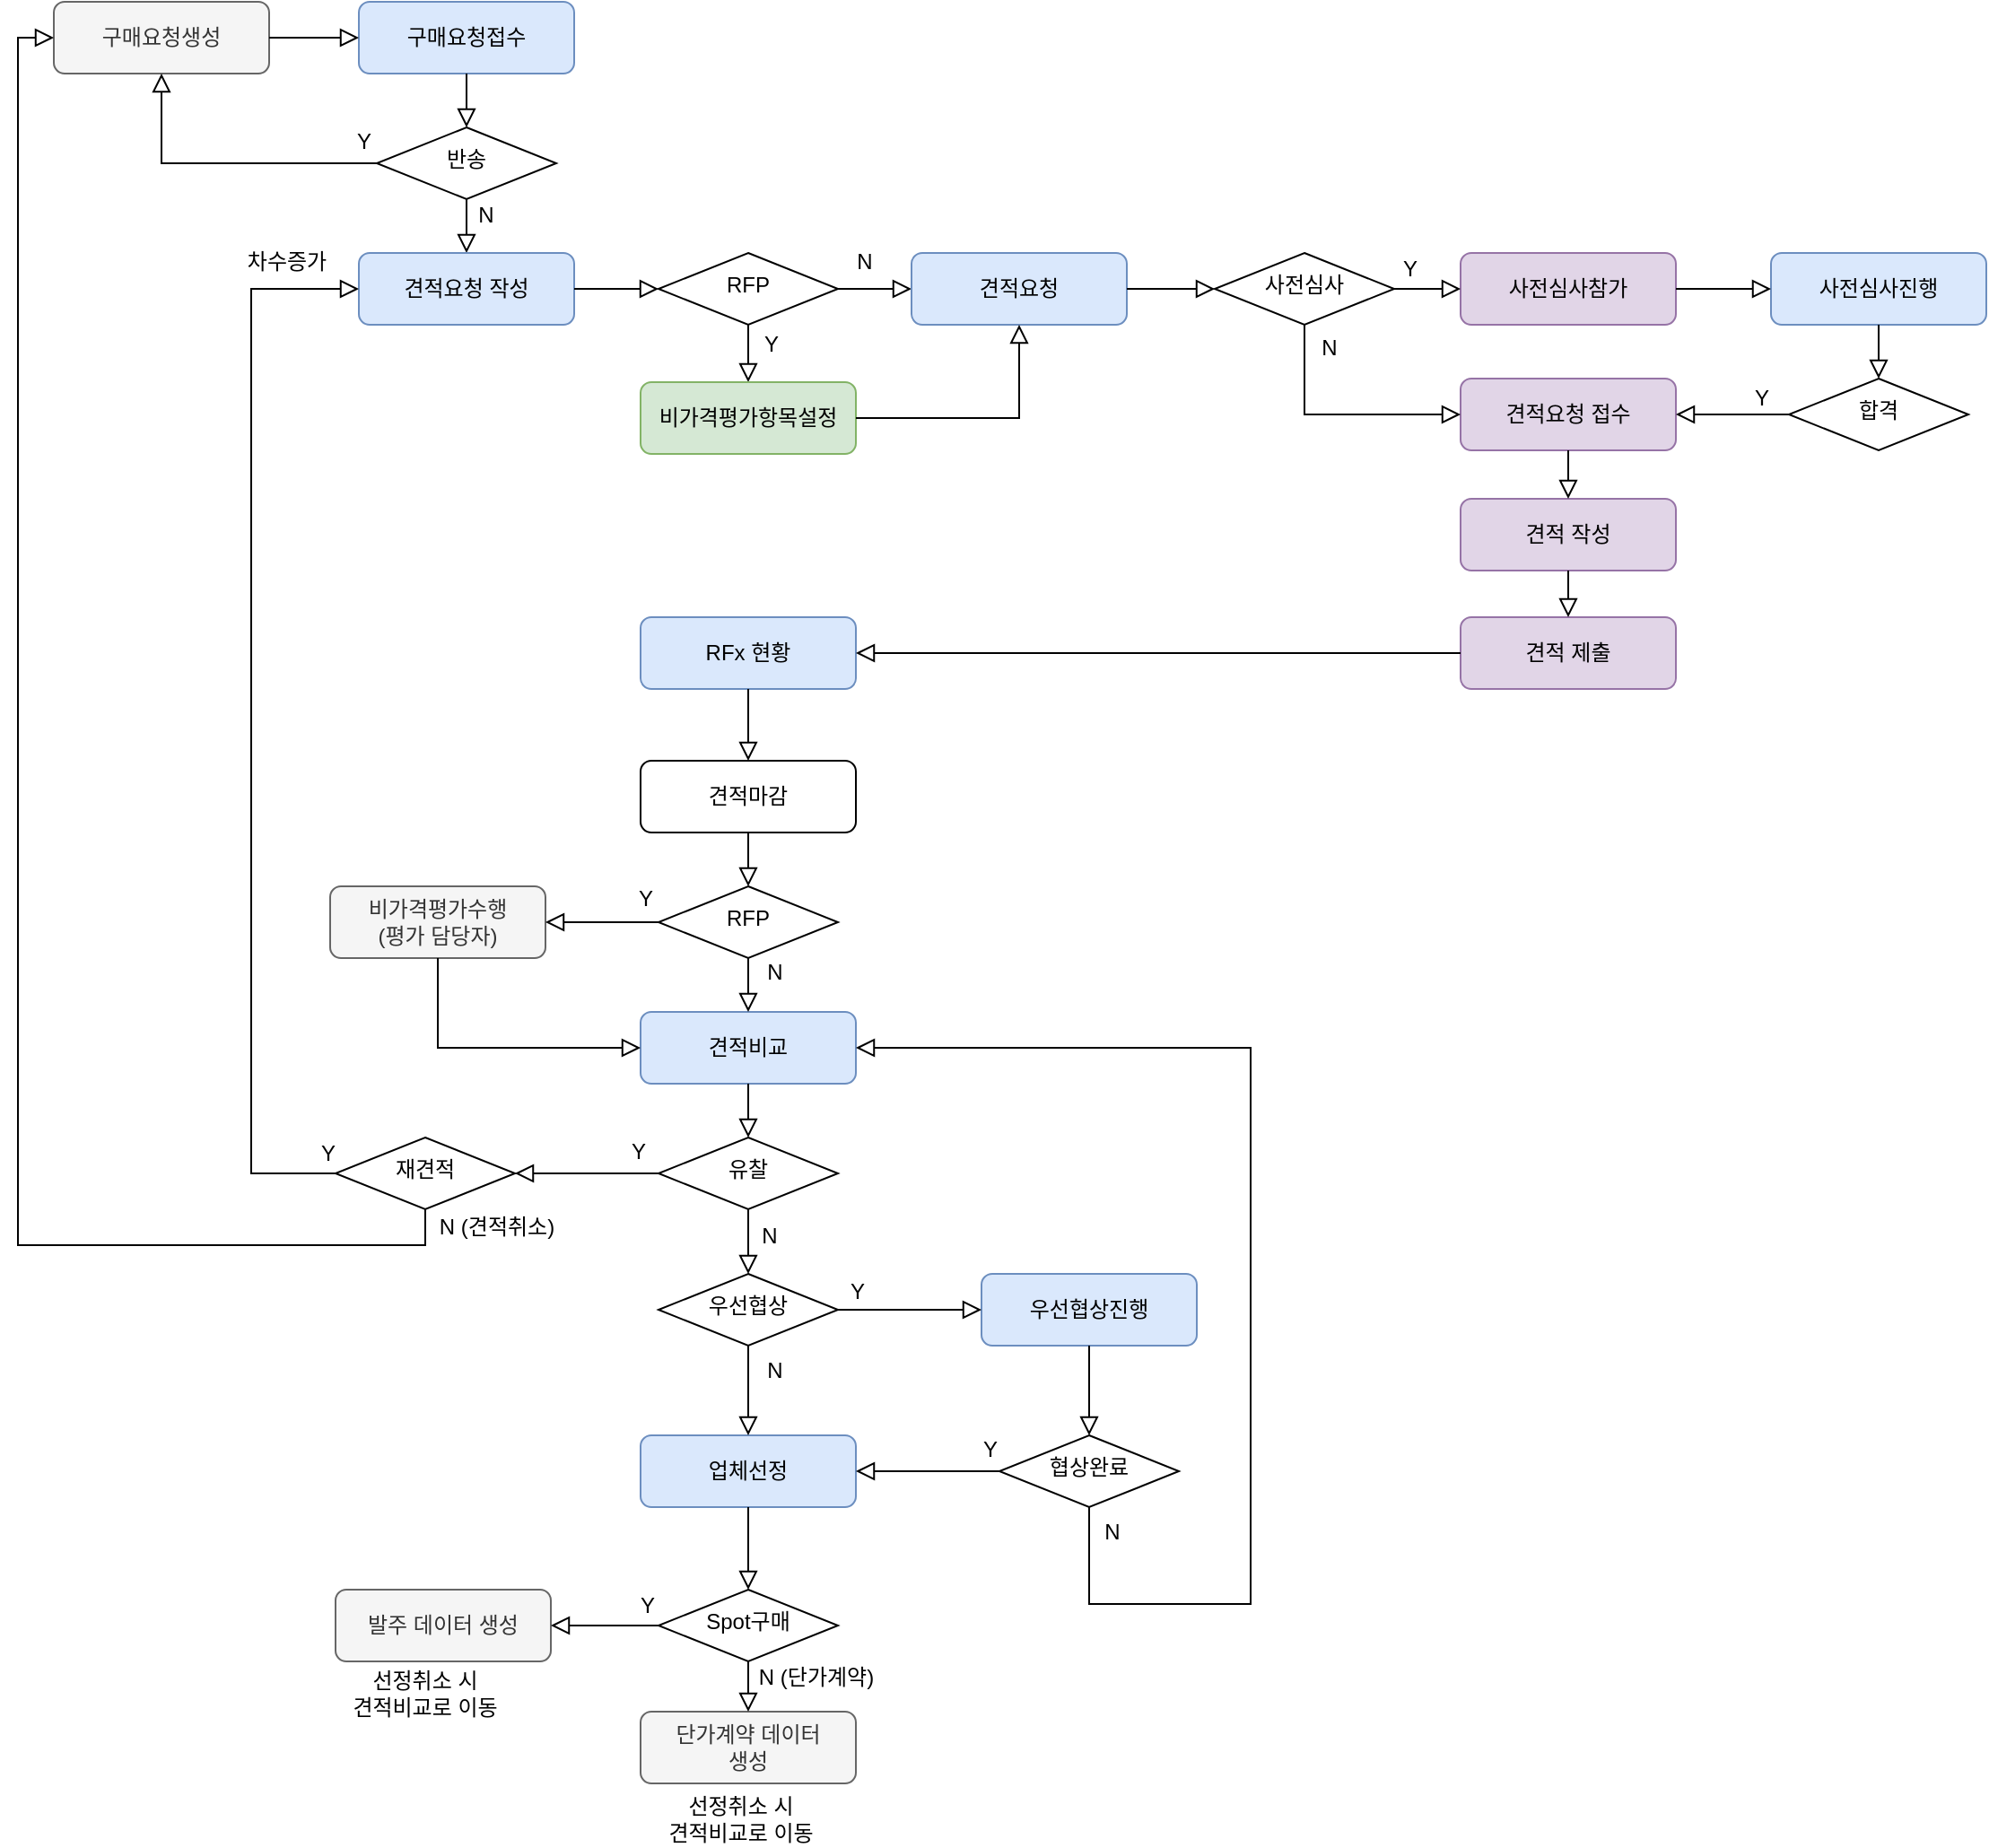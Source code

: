 <mxfile version="22.0.8" type="github">
  <diagram id="C5RBs43oDa-KdzZeNtuy" name="Page-1">
    <mxGraphModel dx="1339" dy="587" grid="1" gridSize="10" guides="1" tooltips="1" connect="1" arrows="1" fold="1" page="1" pageScale="1" pageWidth="827" pageHeight="1169" math="0" shadow="0">
      <root>
        <mxCell id="WIyWlLk6GJQsqaUBKTNV-0" />
        <mxCell id="WIyWlLk6GJQsqaUBKTNV-1" parent="WIyWlLk6GJQsqaUBKTNV-0" />
        <mxCell id="WIyWlLk6GJQsqaUBKTNV-2" value="" style="rounded=0;html=1;jettySize=auto;orthogonalLoop=1;fontSize=11;endArrow=block;endFill=0;endSize=8;strokeWidth=1;shadow=0;labelBackgroundColor=none;entryX=0.5;entryY=0;entryDx=0;entryDy=0;exitX=0.5;exitY=1;exitDx=0;exitDy=0;" parent="WIyWlLk6GJQsqaUBKTNV-1" source="M6uK1uLGitnpvI4rZZ1x-1" target="M6uK1uLGitnpvI4rZZ1x-4" edge="1">
          <mxGeometry relative="1" as="geometry">
            <mxPoint x="90" y="210" as="sourcePoint" />
            <mxPoint x="210" y="210" as="targetPoint" />
          </mxGeometry>
        </mxCell>
        <mxCell id="WIyWlLk6GJQsqaUBKTNV-3" value="구매요청생성" style="rounded=1;whiteSpace=wrap;html=1;fontSize=12;glass=0;strokeWidth=1;shadow=0;fillColor=#f5f5f5;fontColor=#333333;strokeColor=#666666;" parent="WIyWlLk6GJQsqaUBKTNV-1" vertex="1">
          <mxGeometry x="60" y="40" width="120" height="40" as="geometry" />
        </mxCell>
        <mxCell id="M6uK1uLGitnpvI4rZZ1x-0" value="구매요청접수" style="rounded=1;whiteSpace=wrap;html=1;fontSize=12;glass=0;strokeWidth=1;shadow=0;fillColor=#dae8fc;strokeColor=#6c8ebf;" parent="WIyWlLk6GJQsqaUBKTNV-1" vertex="1">
          <mxGeometry x="230" y="40" width="120" height="40" as="geometry" />
        </mxCell>
        <mxCell id="M6uK1uLGitnpvI4rZZ1x-1" value="반송" style="rhombus;whiteSpace=wrap;html=1;shadow=0;fontFamily=Helvetica;fontSize=12;align=center;strokeWidth=1;spacing=6;spacingTop=-4;" parent="WIyWlLk6GJQsqaUBKTNV-1" vertex="1">
          <mxGeometry x="240" y="110" width="100" height="40" as="geometry" />
        </mxCell>
        <mxCell id="M6uK1uLGitnpvI4rZZ1x-2" value="" style="rounded=0;html=1;jettySize=auto;orthogonalLoop=1;fontSize=11;endArrow=block;endFill=0;endSize=8;strokeWidth=1;shadow=0;labelBackgroundColor=none;edgeStyle=orthogonalEdgeStyle;entryX=0.5;entryY=0;entryDx=0;entryDy=0;exitX=0.5;exitY=1;exitDx=0;exitDy=0;" parent="WIyWlLk6GJQsqaUBKTNV-1" source="M6uK1uLGitnpvI4rZZ1x-0" target="M6uK1uLGitnpvI4rZZ1x-1" edge="1">
          <mxGeometry relative="1" as="geometry">
            <mxPoint x="100" y="110" as="sourcePoint" />
            <mxPoint x="220" y="110" as="targetPoint" />
          </mxGeometry>
        </mxCell>
        <mxCell id="M6uK1uLGitnpvI4rZZ1x-3" value="" style="rounded=0;html=1;jettySize=auto;orthogonalLoop=1;fontSize=11;endArrow=block;endFill=0;endSize=8;strokeWidth=1;shadow=0;labelBackgroundColor=none;edgeStyle=orthogonalEdgeStyle;entryX=0;entryY=0.5;entryDx=0;entryDy=0;exitX=1;exitY=0.5;exitDx=0;exitDy=0;" parent="WIyWlLk6GJQsqaUBKTNV-1" source="M6uK1uLGitnpvI4rZZ1x-7" target="M6uK1uLGitnpvI4rZZ1x-11" edge="1">
          <mxGeometry relative="1" as="geometry">
            <mxPoint x="200" y="280" as="sourcePoint" />
            <mxPoint x="10.0" y="230" as="targetPoint" />
          </mxGeometry>
        </mxCell>
        <mxCell id="M6uK1uLGitnpvI4rZZ1x-4" value="견적요청 작성" style="rounded=1;whiteSpace=wrap;html=1;fontSize=12;glass=0;strokeWidth=1;shadow=0;fillColor=#dae8fc;strokeColor=#6c8ebf;" parent="WIyWlLk6GJQsqaUBKTNV-1" vertex="1">
          <mxGeometry x="230" y="180" width="120" height="40" as="geometry" />
        </mxCell>
        <mxCell id="M6uK1uLGitnpvI4rZZ1x-7" value="RFP" style="rhombus;whiteSpace=wrap;html=1;shadow=0;fontFamily=Helvetica;fontSize=12;align=center;strokeWidth=1;spacing=6;spacingTop=-4;" parent="WIyWlLk6GJQsqaUBKTNV-1" vertex="1">
          <mxGeometry x="397" y="180" width="100" height="40" as="geometry" />
        </mxCell>
        <mxCell id="M6uK1uLGitnpvI4rZZ1x-8" value="" style="rounded=0;html=1;jettySize=auto;orthogonalLoop=1;fontSize=11;endArrow=block;endFill=0;endSize=8;strokeWidth=1;shadow=0;labelBackgroundColor=none;entryX=0.5;entryY=0;entryDx=0;entryDy=0;exitX=0.5;exitY=1;exitDx=0;exitDy=0;" parent="WIyWlLk6GJQsqaUBKTNV-1" source="M6uK1uLGitnpvI4rZZ1x-7" target="M6uK1uLGitnpvI4rZZ1x-13" edge="1">
          <mxGeometry relative="1" as="geometry">
            <mxPoint x="200" y="293" as="sourcePoint" />
            <mxPoint x="200" y="326" as="targetPoint" />
          </mxGeometry>
        </mxCell>
        <mxCell id="M6uK1uLGitnpvI4rZZ1x-9" value="N" style="text;html=1;strokeColor=none;fillColor=none;align=center;verticalAlign=middle;whiteSpace=wrap;rounded=0;" parent="WIyWlLk6GJQsqaUBKTNV-1" vertex="1">
          <mxGeometry x="286" y="144" width="30" height="30" as="geometry" />
        </mxCell>
        <mxCell id="M6uK1uLGitnpvI4rZZ1x-10" value="Y" style="text;html=1;strokeColor=none;fillColor=none;align=center;verticalAlign=middle;whiteSpace=wrap;rounded=0;" parent="WIyWlLk6GJQsqaUBKTNV-1" vertex="1">
          <mxGeometry x="218" y="103" width="30" height="30" as="geometry" />
        </mxCell>
        <mxCell id="M6uK1uLGitnpvI4rZZ1x-11" value="견적요청" style="rounded=1;whiteSpace=wrap;html=1;fontSize=12;glass=0;strokeWidth=1;shadow=0;fillColor=#dae8fc;strokeColor=#6c8ebf;" parent="WIyWlLk6GJQsqaUBKTNV-1" vertex="1">
          <mxGeometry x="538" y="180" width="120" height="40" as="geometry" />
        </mxCell>
        <mxCell id="M6uK1uLGitnpvI4rZZ1x-12" value="N" style="text;html=1;strokeColor=none;fillColor=none;align=center;verticalAlign=middle;whiteSpace=wrap;rounded=0;" parent="WIyWlLk6GJQsqaUBKTNV-1" vertex="1">
          <mxGeometry x="448" y="566" width="28" height="30" as="geometry" />
        </mxCell>
        <mxCell id="M6uK1uLGitnpvI4rZZ1x-13" value="비가격평가항목설정" style="rounded=1;whiteSpace=wrap;html=1;fontSize=12;glass=0;strokeWidth=1;shadow=0;fillColor=#d5e8d4;strokeColor=#82b366;" parent="WIyWlLk6GJQsqaUBKTNV-1" vertex="1">
          <mxGeometry x="387" y="252" width="120" height="40" as="geometry" />
        </mxCell>
        <mxCell id="M6uK1uLGitnpvI4rZZ1x-14" value="" style="rounded=0;html=1;jettySize=auto;orthogonalLoop=1;fontSize=11;endArrow=block;endFill=0;endSize=8;strokeWidth=1;shadow=0;labelBackgroundColor=none;entryX=0;entryY=0.5;entryDx=0;entryDy=0;exitX=1;exitY=0.5;exitDx=0;exitDy=0;" parent="WIyWlLk6GJQsqaUBKTNV-1" source="M6uK1uLGitnpvI4rZZ1x-4" target="M6uK1uLGitnpvI4rZZ1x-7" edge="1">
          <mxGeometry relative="1" as="geometry">
            <mxPoint x="229.29" y="243" as="sourcePoint" />
            <mxPoint x="229.29" y="270" as="targetPoint" />
          </mxGeometry>
        </mxCell>
        <mxCell id="M6uK1uLGitnpvI4rZZ1x-15" value="Y" style="text;html=1;strokeColor=none;fillColor=none;align=center;verticalAlign=middle;whiteSpace=wrap;rounded=0;" parent="WIyWlLk6GJQsqaUBKTNV-1" vertex="1">
          <mxGeometry x="450" y="216" width="20" height="30" as="geometry" />
        </mxCell>
        <mxCell id="M6uK1uLGitnpvI4rZZ1x-16" value="" style="rounded=0;html=1;jettySize=auto;orthogonalLoop=1;fontSize=11;endArrow=block;endFill=0;endSize=8;strokeWidth=1;shadow=0;labelBackgroundColor=none;entryX=0;entryY=0.5;entryDx=0;entryDy=0;exitX=1;exitY=0.5;exitDx=0;exitDy=0;" parent="WIyWlLk6GJQsqaUBKTNV-1" source="WIyWlLk6GJQsqaUBKTNV-3" target="M6uK1uLGitnpvI4rZZ1x-0" edge="1">
          <mxGeometry relative="1" as="geometry">
            <mxPoint x="170" y="140" as="sourcePoint" />
            <mxPoint x="170" y="170" as="targetPoint" />
          </mxGeometry>
        </mxCell>
        <mxCell id="M6uK1uLGitnpvI4rZZ1x-17" value="" style="rounded=0;html=1;jettySize=auto;orthogonalLoop=1;fontSize=11;endArrow=block;endFill=0;endSize=8;strokeWidth=1;shadow=0;labelBackgroundColor=none;entryX=0.5;entryY=1;entryDx=0;entryDy=0;exitX=0;exitY=0.5;exitDx=0;exitDy=0;edgeStyle=orthogonalEdgeStyle;" parent="WIyWlLk6GJQsqaUBKTNV-1" source="M6uK1uLGitnpvI4rZZ1x-1" target="WIyWlLk6GJQsqaUBKTNV-3" edge="1">
          <mxGeometry relative="1" as="geometry">
            <mxPoint x="70" y="150" as="sourcePoint" />
            <mxPoint x="190" y="150" as="targetPoint" />
          </mxGeometry>
        </mxCell>
        <mxCell id="M6uK1uLGitnpvI4rZZ1x-19" value="" style="rounded=0;html=1;jettySize=auto;orthogonalLoop=1;fontSize=11;endArrow=block;endFill=0;endSize=8;strokeWidth=1;shadow=0;labelBackgroundColor=none;edgeStyle=orthogonalEdgeStyle;entryX=0.5;entryY=1;entryDx=0;entryDy=0;exitX=1;exitY=0.5;exitDx=0;exitDy=0;" parent="WIyWlLk6GJQsqaUBKTNV-1" source="M6uK1uLGitnpvI4rZZ1x-13" target="M6uK1uLGitnpvI4rZZ1x-11" edge="1">
          <mxGeometry relative="1" as="geometry">
            <mxPoint x="410" y="327" as="sourcePoint" />
            <mxPoint x="410" y="360" as="targetPoint" />
          </mxGeometry>
        </mxCell>
        <mxCell id="M6uK1uLGitnpvI4rZZ1x-20" value="견적요청 접수" style="rounded=1;whiteSpace=wrap;html=1;fontSize=12;glass=0;strokeWidth=1;shadow=0;fillColor=#e1d5e7;strokeColor=#9673a6;" parent="WIyWlLk6GJQsqaUBKTNV-1" vertex="1">
          <mxGeometry x="844" y="250" width="120" height="40" as="geometry" />
        </mxCell>
        <mxCell id="M6uK1uLGitnpvI4rZZ1x-22" value="견적 작성" style="rounded=1;whiteSpace=wrap;html=1;fontSize=12;glass=0;strokeWidth=1;shadow=0;fillColor=#e1d5e7;strokeColor=#9673a6;" parent="WIyWlLk6GJQsqaUBKTNV-1" vertex="1">
          <mxGeometry x="844" y="317" width="120" height="40" as="geometry" />
        </mxCell>
        <mxCell id="M6uK1uLGitnpvI4rZZ1x-23" value="견적 제출" style="rounded=1;whiteSpace=wrap;html=1;fontSize=12;glass=0;strokeWidth=1;shadow=0;fillColor=#e1d5e7;strokeColor=#9673a6;" parent="WIyWlLk6GJQsqaUBKTNV-1" vertex="1">
          <mxGeometry x="844" y="383" width="120" height="40" as="geometry" />
        </mxCell>
        <mxCell id="M6uK1uLGitnpvI4rZZ1x-24" value="RFx 현황" style="rounded=1;whiteSpace=wrap;html=1;fontSize=12;glass=0;strokeWidth=1;shadow=0;fillColor=#dae8fc;strokeColor=#6c8ebf;" parent="WIyWlLk6GJQsqaUBKTNV-1" vertex="1">
          <mxGeometry x="387" y="383" width="120" height="40" as="geometry" />
        </mxCell>
        <mxCell id="M6uK1uLGitnpvI4rZZ1x-25" value="견적마감" style="rounded=1;whiteSpace=wrap;html=1;fontSize=12;glass=0;strokeWidth=1;shadow=0;" parent="WIyWlLk6GJQsqaUBKTNV-1" vertex="1">
          <mxGeometry x="387" y="463" width="120" height="40" as="geometry" />
        </mxCell>
        <mxCell id="M6uK1uLGitnpvI4rZZ1x-26" value="RFP" style="rhombus;whiteSpace=wrap;html=1;shadow=0;fontFamily=Helvetica;fontSize=12;align=center;strokeWidth=1;spacing=6;spacingTop=-4;" parent="WIyWlLk6GJQsqaUBKTNV-1" vertex="1">
          <mxGeometry x="397" y="533" width="100" height="40" as="geometry" />
        </mxCell>
        <mxCell id="M6uK1uLGitnpvI4rZZ1x-27" value="" style="rounded=0;html=1;jettySize=auto;orthogonalLoop=1;fontSize=11;endArrow=block;endFill=0;endSize=8;strokeWidth=1;shadow=0;labelBackgroundColor=none;exitX=0.5;exitY=1;exitDx=0;exitDy=0;entryX=0.5;entryY=0;entryDx=0;entryDy=0;" parent="WIyWlLk6GJQsqaUBKTNV-1" source="M6uK1uLGitnpvI4rZZ1x-20" target="M6uK1uLGitnpvI4rZZ1x-22" edge="1">
          <mxGeometry relative="1" as="geometry">
            <mxPoint x="754" y="317" as="sourcePoint" />
            <mxPoint x="824" y="317" as="targetPoint" />
          </mxGeometry>
        </mxCell>
        <mxCell id="M6uK1uLGitnpvI4rZZ1x-28" value="" style="rounded=0;html=1;jettySize=auto;orthogonalLoop=1;fontSize=11;endArrow=block;endFill=0;endSize=8;strokeWidth=1;shadow=0;labelBackgroundColor=none;exitX=0.5;exitY=1;exitDx=0;exitDy=0;entryX=0.5;entryY=0;entryDx=0;entryDy=0;" parent="WIyWlLk6GJQsqaUBKTNV-1" source="M6uK1uLGitnpvI4rZZ1x-22" target="M6uK1uLGitnpvI4rZZ1x-23" edge="1">
          <mxGeometry relative="1" as="geometry">
            <mxPoint x="814" y="370" as="sourcePoint" />
            <mxPoint x="814" y="397" as="targetPoint" />
          </mxGeometry>
        </mxCell>
        <mxCell id="M6uK1uLGitnpvI4rZZ1x-29" value="" style="rounded=0;html=1;jettySize=auto;orthogonalLoop=1;fontSize=11;endArrow=block;endFill=0;endSize=8;strokeWidth=1;shadow=0;labelBackgroundColor=none;exitX=0;exitY=0.5;exitDx=0;exitDy=0;entryX=1;entryY=0.5;entryDx=0;entryDy=0;edgeStyle=orthogonalEdgeStyle;" parent="WIyWlLk6GJQsqaUBKTNV-1" source="M6uK1uLGitnpvI4rZZ1x-23" target="M6uK1uLGitnpvI4rZZ1x-24" edge="1">
          <mxGeometry relative="1" as="geometry">
            <mxPoint x="540" y="436" as="sourcePoint" />
            <mxPoint x="540" y="476" as="targetPoint" />
          </mxGeometry>
        </mxCell>
        <mxCell id="M6uK1uLGitnpvI4rZZ1x-30" value="" style="rounded=0;html=1;jettySize=auto;orthogonalLoop=1;fontSize=11;endArrow=block;endFill=0;endSize=8;strokeWidth=1;shadow=0;labelBackgroundColor=none;exitX=0.5;exitY=1;exitDx=0;exitDy=0;entryX=0.5;entryY=0;entryDx=0;entryDy=0;" parent="WIyWlLk6GJQsqaUBKTNV-1" source="M6uK1uLGitnpvI4rZZ1x-24" target="M6uK1uLGitnpvI4rZZ1x-25" edge="1">
          <mxGeometry relative="1" as="geometry">
            <mxPoint x="617" y="443" as="sourcePoint" />
            <mxPoint x="537" y="443" as="targetPoint" />
          </mxGeometry>
        </mxCell>
        <mxCell id="M6uK1uLGitnpvI4rZZ1x-31" value="" style="rounded=0;html=1;jettySize=auto;orthogonalLoop=1;fontSize=11;endArrow=block;endFill=0;endSize=8;strokeWidth=1;shadow=0;labelBackgroundColor=none;exitX=0.5;exitY=1;exitDx=0;exitDy=0;entryX=0.5;entryY=0;entryDx=0;entryDy=0;" parent="WIyWlLk6GJQsqaUBKTNV-1" source="M6uK1uLGitnpvI4rZZ1x-25" target="M6uK1uLGitnpvI4rZZ1x-26" edge="1">
          <mxGeometry relative="1" as="geometry">
            <mxPoint x="557" y="513" as="sourcePoint" />
            <mxPoint x="557" y="553" as="targetPoint" />
          </mxGeometry>
        </mxCell>
        <mxCell id="M6uK1uLGitnpvI4rZZ1x-32" value="비가격평가수행&lt;br&gt;(평가 담당자)" style="rounded=1;whiteSpace=wrap;html=1;fontSize=12;glass=0;strokeWidth=1;shadow=0;fillColor=#f5f5f5;fontColor=#333333;strokeColor=#666666;" parent="WIyWlLk6GJQsqaUBKTNV-1" vertex="1">
          <mxGeometry x="214" y="533" width="120" height="40" as="geometry" />
        </mxCell>
        <mxCell id="M6uK1uLGitnpvI4rZZ1x-34" value="견적비교" style="rounded=1;whiteSpace=wrap;html=1;fontSize=12;glass=0;strokeWidth=1;shadow=0;fillColor=#dae8fc;strokeColor=#6c8ebf;" parent="WIyWlLk6GJQsqaUBKTNV-1" vertex="1">
          <mxGeometry x="387" y="603" width="120" height="40" as="geometry" />
        </mxCell>
        <mxCell id="M6uK1uLGitnpvI4rZZ1x-35" value="" style="rounded=0;html=1;jettySize=auto;orthogonalLoop=1;fontSize=11;endArrow=block;endFill=0;endSize=8;strokeWidth=1;shadow=0;labelBackgroundColor=none;exitX=0.5;exitY=1;exitDx=0;exitDy=0;entryX=0.5;entryY=0;entryDx=0;entryDy=0;" parent="WIyWlLk6GJQsqaUBKTNV-1" source="M6uK1uLGitnpvI4rZZ1x-26" target="M6uK1uLGitnpvI4rZZ1x-34" edge="1">
          <mxGeometry relative="1" as="geometry">
            <mxPoint x="565" y="563" as="sourcePoint" />
            <mxPoint x="565" y="593" as="targetPoint" />
          </mxGeometry>
        </mxCell>
        <mxCell id="M6uK1uLGitnpvI4rZZ1x-36" value="" style="rounded=0;html=1;jettySize=auto;orthogonalLoop=1;fontSize=11;endArrow=block;endFill=0;endSize=8;strokeWidth=1;shadow=0;labelBackgroundColor=none;edgeStyle=orthogonalEdgeStyle;exitX=0.5;exitY=1;exitDx=0;exitDy=0;entryX=0;entryY=0.5;entryDx=0;entryDy=0;" parent="WIyWlLk6GJQsqaUBKTNV-1" source="M6uK1uLGitnpvI4rZZ1x-32" target="M6uK1uLGitnpvI4rZZ1x-34" edge="1">
          <mxGeometry relative="1" as="geometry">
            <mxPoint x="307" y="703" as="sourcePoint" />
            <mxPoint x="27" y="703" as="targetPoint" />
          </mxGeometry>
        </mxCell>
        <mxCell id="M6uK1uLGitnpvI4rZZ1x-37" value="유찰" style="rhombus;whiteSpace=wrap;html=1;shadow=0;fontFamily=Helvetica;fontSize=12;align=center;strokeWidth=1;spacing=6;spacingTop=-4;" parent="WIyWlLk6GJQsqaUBKTNV-1" vertex="1">
          <mxGeometry x="397" y="673" width="100" height="40" as="geometry" />
        </mxCell>
        <mxCell id="M6uK1uLGitnpvI4rZZ1x-38" value="" style="rounded=0;html=1;jettySize=auto;orthogonalLoop=1;fontSize=11;endArrow=block;endFill=0;endSize=8;strokeWidth=1;shadow=0;labelBackgroundColor=none;exitX=0.5;exitY=1;exitDx=0;exitDy=0;entryX=0.5;entryY=0;entryDx=0;entryDy=0;" parent="WIyWlLk6GJQsqaUBKTNV-1" source="M6uK1uLGitnpvI4rZZ1x-34" target="M6uK1uLGitnpvI4rZZ1x-37" edge="1">
          <mxGeometry relative="1" as="geometry">
            <mxPoint x="547" y="683" as="sourcePoint" />
            <mxPoint x="547" y="713" as="targetPoint" />
          </mxGeometry>
        </mxCell>
        <mxCell id="M6uK1uLGitnpvI4rZZ1x-39" value="업체선정" style="rounded=1;whiteSpace=wrap;html=1;fontSize=12;glass=0;strokeWidth=1;shadow=0;fillColor=#dae8fc;strokeColor=#6c8ebf;" parent="WIyWlLk6GJQsqaUBKTNV-1" vertex="1">
          <mxGeometry x="387" y="839" width="120" height="40" as="geometry" />
        </mxCell>
        <mxCell id="M6uK1uLGitnpvI4rZZ1x-41" value="재견적" style="rhombus;whiteSpace=wrap;html=1;shadow=0;fontFamily=Helvetica;fontSize=12;align=center;strokeWidth=1;spacing=6;spacingTop=-4;" parent="WIyWlLk6GJQsqaUBKTNV-1" vertex="1">
          <mxGeometry x="217" y="673" width="100" height="40" as="geometry" />
        </mxCell>
        <mxCell id="M6uK1uLGitnpvI4rZZ1x-42" value="" style="rounded=0;html=1;jettySize=auto;orthogonalLoop=1;fontSize=11;endArrow=block;endFill=0;endSize=8;strokeWidth=1;shadow=0;labelBackgroundColor=none;edgeStyle=orthogonalEdgeStyle;exitX=0;exitY=0.5;exitDx=0;exitDy=0;entryX=1;entryY=0.5;entryDx=0;entryDy=0;" parent="WIyWlLk6GJQsqaUBKTNV-1" source="M6uK1uLGitnpvI4rZZ1x-37" target="M6uK1uLGitnpvI4rZZ1x-41" edge="1">
          <mxGeometry relative="1" as="geometry">
            <mxPoint x="346.05" y="633" as="sourcePoint" />
            <mxPoint x="346.05" y="673" as="targetPoint" />
          </mxGeometry>
        </mxCell>
        <mxCell id="M6uK1uLGitnpvI4rZZ1x-43" value="Y" style="text;html=1;strokeColor=none;fillColor=none;align=center;verticalAlign=middle;whiteSpace=wrap;rounded=0;" parent="WIyWlLk6GJQsqaUBKTNV-1" vertex="1">
          <mxGeometry x="368" y="525" width="44" height="30" as="geometry" />
        </mxCell>
        <mxCell id="M6uK1uLGitnpvI4rZZ1x-45" value="Y" style="text;html=1;strokeColor=none;fillColor=none;align=center;verticalAlign=middle;whiteSpace=wrap;rounded=0;" parent="WIyWlLk6GJQsqaUBKTNV-1" vertex="1">
          <mxGeometry x="368" y="666" width="36" height="30" as="geometry" />
        </mxCell>
        <mxCell id="M6uK1uLGitnpvI4rZZ1x-46" value="N" style="text;html=1;strokeColor=none;fillColor=none;align=center;verticalAlign=middle;whiteSpace=wrap;rounded=0;" parent="WIyWlLk6GJQsqaUBKTNV-1" vertex="1">
          <mxGeometry x="444" y="713" width="30" height="30" as="geometry" />
        </mxCell>
        <mxCell id="M6uK1uLGitnpvI4rZZ1x-47" value="" style="html=1;jettySize=auto;orthogonalLoop=1;fontSize=11;endArrow=block;endFill=0;endSize=8;strokeWidth=1;shadow=0;labelBackgroundColor=none;edgeStyle=orthogonalEdgeStyle;exitX=0;exitY=0.5;exitDx=0;exitDy=0;entryX=0;entryY=0.5;entryDx=0;entryDy=0;rounded=0;" parent="WIyWlLk6GJQsqaUBKTNV-1" source="M6uK1uLGitnpvI4rZZ1x-41" target="M6uK1uLGitnpvI4rZZ1x-4" edge="1">
          <mxGeometry relative="1" as="geometry">
            <mxPoint x="280" y="670" as="sourcePoint" />
            <mxPoint x="180" y="340" as="targetPoint" />
            <Array as="points">
              <mxPoint x="170" y="693" />
              <mxPoint x="170" y="200" />
            </Array>
          </mxGeometry>
        </mxCell>
        <mxCell id="M6uK1uLGitnpvI4rZZ1x-48" value="Y" style="text;html=1;strokeColor=none;fillColor=none;align=center;verticalAlign=middle;whiteSpace=wrap;rounded=0;" parent="WIyWlLk6GJQsqaUBKTNV-1" vertex="1">
          <mxGeometry x="198" y="667" width="30" height="30" as="geometry" />
        </mxCell>
        <mxCell id="M6uK1uLGitnpvI4rZZ1x-49" value="" style="rounded=0;html=1;jettySize=auto;orthogonalLoop=1;fontSize=11;endArrow=block;endFill=0;endSize=8;strokeWidth=1;shadow=0;labelBackgroundColor=none;edgeStyle=orthogonalEdgeStyle;exitX=0.5;exitY=1;exitDx=0;exitDy=0;entryX=0;entryY=0.5;entryDx=0;entryDy=0;" parent="WIyWlLk6GJQsqaUBKTNV-1" source="M6uK1uLGitnpvI4rZZ1x-41" target="WIyWlLk6GJQsqaUBKTNV-3" edge="1">
          <mxGeometry relative="1" as="geometry">
            <mxPoint x="260" y="770" as="sourcePoint" />
            <mxPoint x="-30" y="360" as="targetPoint" />
          </mxGeometry>
        </mxCell>
        <mxCell id="M6uK1uLGitnpvI4rZZ1x-50" value="Spot구매" style="rhombus;whiteSpace=wrap;html=1;shadow=0;fontFamily=Helvetica;fontSize=12;align=center;strokeWidth=1;spacing=6;spacingTop=-4;" parent="WIyWlLk6GJQsqaUBKTNV-1" vertex="1">
          <mxGeometry x="397" y="925" width="100" height="40" as="geometry" />
        </mxCell>
        <mxCell id="M6uK1uLGitnpvI4rZZ1x-52" value="" style="rounded=0;html=1;jettySize=auto;orthogonalLoop=1;fontSize=11;endArrow=block;endFill=0;endSize=8;strokeWidth=1;shadow=0;labelBackgroundColor=none;exitX=0.5;exitY=1;exitDx=0;exitDy=0;entryX=0.5;entryY=0;entryDx=0;entryDy=0;" parent="WIyWlLk6GJQsqaUBKTNV-1" source="M6uK1uLGitnpvI4rZZ1x-39" target="M6uK1uLGitnpvI4rZZ1x-50" edge="1">
          <mxGeometry relative="1" as="geometry">
            <mxPoint x="587" y="889" as="sourcePoint" />
            <mxPoint x="587" y="929" as="targetPoint" />
          </mxGeometry>
        </mxCell>
        <mxCell id="M6uK1uLGitnpvI4rZZ1x-53" value="단가계약 데이터&lt;br&gt;생성" style="rounded=1;whiteSpace=wrap;html=1;fontSize=12;glass=0;strokeWidth=1;shadow=0;fillColor=#f5f5f5;fontColor=#333333;strokeColor=#666666;" parent="WIyWlLk6GJQsqaUBKTNV-1" vertex="1">
          <mxGeometry x="387" y="993" width="120" height="40" as="geometry" />
        </mxCell>
        <mxCell id="M6uK1uLGitnpvI4rZZ1x-54" value="" style="rounded=0;html=1;jettySize=auto;orthogonalLoop=1;fontSize=11;endArrow=block;endFill=0;endSize=8;strokeWidth=1;shadow=0;labelBackgroundColor=none;entryX=0.5;entryY=0;entryDx=0;entryDy=0;exitX=0.5;exitY=1;exitDx=0;exitDy=0;" parent="WIyWlLk6GJQsqaUBKTNV-1" source="M6uK1uLGitnpvI4rZZ1x-50" target="M6uK1uLGitnpvI4rZZ1x-53" edge="1">
          <mxGeometry relative="1" as="geometry">
            <mxPoint x="417" y="972" as="sourcePoint" />
            <mxPoint x="597" y="1010" as="targetPoint" />
          </mxGeometry>
        </mxCell>
        <mxCell id="M6uK1uLGitnpvI4rZZ1x-55" value="N (단가계약)" style="text;html=1;strokeColor=none;fillColor=none;align=center;verticalAlign=middle;whiteSpace=wrap;rounded=0;" parent="WIyWlLk6GJQsqaUBKTNV-1" vertex="1">
          <mxGeometry x="435" y="959" width="100" height="30" as="geometry" />
        </mxCell>
        <mxCell id="M6uK1uLGitnpvI4rZZ1x-56" value="발주 데이터 생성" style="rounded=1;whiteSpace=wrap;html=1;fontSize=12;glass=0;strokeWidth=1;shadow=0;fillColor=#f5f5f5;fontColor=#333333;strokeColor=#666666;" parent="WIyWlLk6GJQsqaUBKTNV-1" vertex="1">
          <mxGeometry x="217" y="925" width="120" height="40" as="geometry" />
        </mxCell>
        <mxCell id="M6uK1uLGitnpvI4rZZ1x-57" value="" style="rounded=0;html=1;jettySize=auto;orthogonalLoop=1;fontSize=11;endArrow=block;endFill=0;endSize=8;strokeWidth=1;shadow=0;labelBackgroundColor=none;exitX=0;exitY=0.5;exitDx=0;exitDy=0;entryX=1;entryY=0.5;entryDx=0;entryDy=0;" parent="WIyWlLk6GJQsqaUBKTNV-1" source="M6uK1uLGitnpvI4rZZ1x-50" target="M6uK1uLGitnpvI4rZZ1x-56" edge="1">
          <mxGeometry relative="1" as="geometry">
            <mxPoint x="347" y="865" as="sourcePoint" />
            <mxPoint x="347" y="915" as="targetPoint" />
          </mxGeometry>
        </mxCell>
        <mxCell id="M6uK1uLGitnpvI4rZZ1x-58" value="Y" style="text;html=1;strokeColor=none;fillColor=none;align=center;verticalAlign=middle;whiteSpace=wrap;rounded=0;" parent="WIyWlLk6GJQsqaUBKTNV-1" vertex="1">
          <mxGeometry x="373" y="924" width="36" height="20" as="geometry" />
        </mxCell>
        <mxCell id="M6uK1uLGitnpvI4rZZ1x-59" value="" style="rounded=0;html=1;jettySize=auto;orthogonalLoop=1;fontSize=11;endArrow=block;endFill=0;endSize=8;strokeWidth=1;shadow=0;labelBackgroundColor=none;edgeStyle=orthogonalEdgeStyle;exitX=0;exitY=0.5;exitDx=0;exitDy=0;entryX=1;entryY=0.5;entryDx=0;entryDy=0;" parent="WIyWlLk6GJQsqaUBKTNV-1" source="M6uK1uLGitnpvI4rZZ1x-26" target="M6uK1uLGitnpvI4rZZ1x-32" edge="1">
          <mxGeometry relative="1" as="geometry">
            <mxPoint x="585" y="584.52" as="sourcePoint" />
            <mxPoint x="527" y="584.52" as="targetPoint" />
          </mxGeometry>
        </mxCell>
        <mxCell id="M6uK1uLGitnpvI4rZZ1x-63" value="N" style="text;html=1;strokeColor=none;fillColor=none;align=center;verticalAlign=middle;whiteSpace=wrap;rounded=0;" parent="WIyWlLk6GJQsqaUBKTNV-1" vertex="1">
          <mxGeometry x="497" y="170" width="30" height="30" as="geometry" />
        </mxCell>
        <mxCell id="M6uK1uLGitnpvI4rZZ1x-66" value="N (견적취소)" style="text;html=1;strokeColor=none;fillColor=none;align=center;verticalAlign=middle;whiteSpace=wrap;rounded=0;" parent="WIyWlLk6GJQsqaUBKTNV-1" vertex="1">
          <mxGeometry x="267" y="708" width="80" height="30" as="geometry" />
        </mxCell>
        <mxCell id="M6uK1uLGitnpvI4rZZ1x-67" value="차수증가" style="text;html=1;strokeColor=none;fillColor=none;align=center;verticalAlign=middle;whiteSpace=wrap;rounded=0;" parent="WIyWlLk6GJQsqaUBKTNV-1" vertex="1">
          <mxGeometry x="160" y="170" width="60" height="30" as="geometry" />
        </mxCell>
        <mxCell id="M6uK1uLGitnpvI4rZZ1x-70" value="사전심사" style="rhombus;whiteSpace=wrap;html=1;shadow=0;fontFamily=Helvetica;fontSize=12;align=center;strokeWidth=1;spacing=6;spacingTop=-4;" parent="WIyWlLk6GJQsqaUBKTNV-1" vertex="1">
          <mxGeometry x="707" y="180" width="100" height="40" as="geometry" />
        </mxCell>
        <mxCell id="M6uK1uLGitnpvI4rZZ1x-71" value="사전심사참가" style="rounded=1;whiteSpace=wrap;html=1;fontSize=12;glass=0;strokeWidth=1;shadow=0;fillColor=#e1d5e7;strokeColor=#9673a6;" parent="WIyWlLk6GJQsqaUBKTNV-1" vertex="1">
          <mxGeometry x="844" y="180" width="120" height="40" as="geometry" />
        </mxCell>
        <mxCell id="M6uK1uLGitnpvI4rZZ1x-72" value="" style="rounded=0;html=1;jettySize=auto;orthogonalLoop=1;fontSize=11;endArrow=block;endFill=0;endSize=8;strokeWidth=1;shadow=0;labelBackgroundColor=none;exitX=1;exitY=0.5;exitDx=0;exitDy=0;entryX=0;entryY=0.5;entryDx=0;entryDy=0;" parent="WIyWlLk6GJQsqaUBKTNV-1" source="M6uK1uLGitnpvI4rZZ1x-11" target="M6uK1uLGitnpvI4rZZ1x-70" edge="1">
          <mxGeometry relative="1" as="geometry">
            <mxPoint x="550" y="346" as="sourcePoint" />
            <mxPoint x="550" y="386" as="targetPoint" />
          </mxGeometry>
        </mxCell>
        <mxCell id="M6uK1uLGitnpvI4rZZ1x-73" value="Y" style="text;html=1;strokeColor=none;fillColor=none;align=center;verticalAlign=middle;whiteSpace=wrap;rounded=0;" parent="WIyWlLk6GJQsqaUBKTNV-1" vertex="1">
          <mxGeometry x="801" y="174" width="30" height="30" as="geometry" />
        </mxCell>
        <mxCell id="M6uK1uLGitnpvI4rZZ1x-74" value="" style="rounded=0;html=1;jettySize=auto;orthogonalLoop=1;fontSize=11;endArrow=block;endFill=0;endSize=8;strokeWidth=1;shadow=0;labelBackgroundColor=none;exitX=1;exitY=0.5;exitDx=0;exitDy=0;entryX=0;entryY=0.5;entryDx=0;entryDy=0;" parent="WIyWlLk6GJQsqaUBKTNV-1" source="M6uK1uLGitnpvI4rZZ1x-70" target="M6uK1uLGitnpvI4rZZ1x-71" edge="1">
          <mxGeometry relative="1" as="geometry">
            <mxPoint x="744" y="247" as="sourcePoint" />
            <mxPoint x="789" y="247" as="targetPoint" />
          </mxGeometry>
        </mxCell>
        <mxCell id="M6uK1uLGitnpvI4rZZ1x-75" value="" style="rounded=0;html=1;jettySize=auto;orthogonalLoop=1;fontSize=11;endArrow=block;endFill=0;endSize=8;strokeWidth=1;shadow=0;labelBackgroundColor=none;exitX=0.5;exitY=1;exitDx=0;exitDy=0;entryX=0;entryY=0.5;entryDx=0;entryDy=0;edgeStyle=orthogonalEdgeStyle;" parent="WIyWlLk6GJQsqaUBKTNV-1" source="M6uK1uLGitnpvI4rZZ1x-70" target="M6uK1uLGitnpvI4rZZ1x-20" edge="1">
          <mxGeometry relative="1" as="geometry">
            <mxPoint x="724" y="266.5" as="sourcePoint" />
            <mxPoint x="769" y="266.5" as="targetPoint" />
          </mxGeometry>
        </mxCell>
        <mxCell id="M6uK1uLGitnpvI4rZZ1x-76" value="N" style="text;html=1;strokeColor=none;fillColor=none;align=center;verticalAlign=middle;whiteSpace=wrap;rounded=0;" parent="WIyWlLk6GJQsqaUBKTNV-1" vertex="1">
          <mxGeometry x="756" y="218" width="30" height="30" as="geometry" />
        </mxCell>
        <mxCell id="M6uK1uLGitnpvI4rZZ1x-80" value="Y" style="text;html=1;strokeColor=none;fillColor=none;align=center;verticalAlign=middle;whiteSpace=wrap;rounded=0;" parent="WIyWlLk6GJQsqaUBKTNV-1" vertex="1">
          <mxGeometry x="997" y="246" width="30" height="30" as="geometry" />
        </mxCell>
        <mxCell id="M6uK1uLGitnpvI4rZZ1x-81" value="우선협상" style="rhombus;whiteSpace=wrap;html=1;shadow=0;fontFamily=Helvetica;fontSize=12;align=center;strokeWidth=1;spacing=6;spacingTop=-4;" parent="WIyWlLk6GJQsqaUBKTNV-1" vertex="1">
          <mxGeometry x="397" y="749" width="100" height="40" as="geometry" />
        </mxCell>
        <mxCell id="M6uK1uLGitnpvI4rZZ1x-82" value="" style="rounded=0;html=1;jettySize=auto;orthogonalLoop=1;fontSize=11;endArrow=block;endFill=0;endSize=8;strokeWidth=1;shadow=0;labelBackgroundColor=none;exitX=0.5;exitY=1;exitDx=0;exitDy=0;entryX=0.5;entryY=0;entryDx=0;entryDy=0;" parent="WIyWlLk6GJQsqaUBKTNV-1" source="M6uK1uLGitnpvI4rZZ1x-81" target="M6uK1uLGitnpvI4rZZ1x-39" edge="1">
          <mxGeometry relative="1" as="geometry">
            <mxPoint x="647" y="787.89" as="sourcePoint" />
            <mxPoint x="587" y="787.89" as="targetPoint" />
          </mxGeometry>
        </mxCell>
        <mxCell id="M6uK1uLGitnpvI4rZZ1x-84" value="" style="rounded=0;html=1;jettySize=auto;orthogonalLoop=1;fontSize=11;endArrow=block;endFill=0;endSize=8;strokeWidth=1;shadow=0;labelBackgroundColor=none;exitX=0.5;exitY=1;exitDx=0;exitDy=0;entryX=0.5;entryY=0;entryDx=0;entryDy=0;" parent="WIyWlLk6GJQsqaUBKTNV-1" source="M6uK1uLGitnpvI4rZZ1x-37" target="M6uK1uLGitnpvI4rZZ1x-81" edge="1">
          <mxGeometry relative="1" as="geometry">
            <mxPoint x="567" y="693" as="sourcePoint" />
            <mxPoint x="567" y="723" as="targetPoint" />
          </mxGeometry>
        </mxCell>
        <mxCell id="M6uK1uLGitnpvI4rZZ1x-85" value="우선협상진행" style="rounded=1;whiteSpace=wrap;html=1;fontSize=12;glass=0;strokeWidth=1;shadow=0;fillColor=#dae8fc;strokeColor=#6c8ebf;" parent="WIyWlLk6GJQsqaUBKTNV-1" vertex="1">
          <mxGeometry x="577" y="749" width="120" height="40" as="geometry" />
        </mxCell>
        <mxCell id="M6uK1uLGitnpvI4rZZ1x-86" value="" style="rounded=0;html=1;jettySize=auto;orthogonalLoop=1;fontSize=11;endArrow=block;endFill=0;endSize=8;strokeWidth=1;shadow=0;labelBackgroundColor=none;exitX=1;exitY=0.5;exitDx=0;exitDy=0;entryX=0;entryY=0.5;entryDx=0;entryDy=0;" parent="WIyWlLk6GJQsqaUBKTNV-1" source="M6uK1uLGitnpvI4rZZ1x-81" target="M6uK1uLGitnpvI4rZZ1x-85" edge="1">
          <mxGeometry relative="1" as="geometry">
            <mxPoint x="599.44" y="819" as="sourcePoint" />
            <mxPoint x="599.44" y="869" as="targetPoint" />
          </mxGeometry>
        </mxCell>
        <mxCell id="M6uK1uLGitnpvI4rZZ1x-87" value="Y" style="text;html=1;strokeColor=none;fillColor=none;align=center;verticalAlign=middle;whiteSpace=wrap;rounded=0;" parent="WIyWlLk6GJQsqaUBKTNV-1" vertex="1">
          <mxGeometry x="493" y="744" width="30" height="30" as="geometry" />
        </mxCell>
        <mxCell id="M6uK1uLGitnpvI4rZZ1x-88" value="N" style="text;html=1;strokeColor=none;fillColor=none;align=center;verticalAlign=middle;whiteSpace=wrap;rounded=0;" parent="WIyWlLk6GJQsqaUBKTNV-1" vertex="1">
          <mxGeometry x="447" y="788" width="30" height="30" as="geometry" />
        </mxCell>
        <mxCell id="M6uK1uLGitnpvI4rZZ1x-89" value="협상완료" style="rhombus;whiteSpace=wrap;html=1;shadow=0;fontFamily=Helvetica;fontSize=12;align=center;strokeWidth=1;spacing=6;spacingTop=-4;" parent="WIyWlLk6GJQsqaUBKTNV-1" vertex="1">
          <mxGeometry x="587" y="839" width="100" height="40" as="geometry" />
        </mxCell>
        <mxCell id="M6uK1uLGitnpvI4rZZ1x-90" value="" style="rounded=0;html=1;jettySize=auto;orthogonalLoop=1;fontSize=11;endArrow=block;endFill=0;endSize=8;strokeWidth=1;shadow=0;labelBackgroundColor=none;exitX=0.5;exitY=1;exitDx=0;exitDy=0;entryX=0.5;entryY=0;entryDx=0;entryDy=0;" parent="WIyWlLk6GJQsqaUBKTNV-1" source="M6uK1uLGitnpvI4rZZ1x-85" target="M6uK1uLGitnpvI4rZZ1x-89" edge="1">
          <mxGeometry relative="1" as="geometry">
            <mxPoint x="767" y="837.89" as="sourcePoint" />
            <mxPoint x="847" y="837.89" as="targetPoint" />
          </mxGeometry>
        </mxCell>
        <mxCell id="M6uK1uLGitnpvI4rZZ1x-91" value="" style="rounded=0;html=1;jettySize=auto;orthogonalLoop=1;fontSize=11;endArrow=block;endFill=0;endSize=8;strokeWidth=1;shadow=0;labelBackgroundColor=none;exitX=0;exitY=0.5;exitDx=0;exitDy=0;entryX=1;entryY=0.5;entryDx=0;entryDy=0;" parent="WIyWlLk6GJQsqaUBKTNV-1" source="M6uK1uLGitnpvI4rZZ1x-89" target="M6uK1uLGitnpvI4rZZ1x-39" edge="1">
          <mxGeometry relative="1" as="geometry">
            <mxPoint x="745" y="879" as="sourcePoint" />
            <mxPoint x="745" y="929" as="targetPoint" />
          </mxGeometry>
        </mxCell>
        <mxCell id="M6uK1uLGitnpvI4rZZ1x-92" value="Y" style="text;html=1;strokeColor=none;fillColor=none;align=center;verticalAlign=middle;whiteSpace=wrap;rounded=0;" parent="WIyWlLk6GJQsqaUBKTNV-1" vertex="1">
          <mxGeometry x="567" y="832" width="30" height="30" as="geometry" />
        </mxCell>
        <mxCell id="M6uK1uLGitnpvI4rZZ1x-93" value="" style="rounded=0;html=1;jettySize=auto;orthogonalLoop=1;fontSize=11;endArrow=block;endFill=0;endSize=8;strokeWidth=1;shadow=0;labelBackgroundColor=none;exitX=0.5;exitY=1;exitDx=0;exitDy=0;entryX=1;entryY=0.5;entryDx=0;entryDy=0;edgeStyle=orthogonalEdgeStyle;" parent="WIyWlLk6GJQsqaUBKTNV-1" source="M6uK1uLGitnpvI4rZZ1x-89" target="M6uK1uLGitnpvI4rZZ1x-34" edge="1">
          <mxGeometry relative="1" as="geometry">
            <mxPoint x="767" y="943" as="sourcePoint" />
            <mxPoint x="687" y="943" as="targetPoint" />
            <Array as="points">
              <mxPoint x="637" y="933" />
              <mxPoint x="727" y="933" />
              <mxPoint x="727" y="623" />
            </Array>
          </mxGeometry>
        </mxCell>
        <mxCell id="M6uK1uLGitnpvI4rZZ1x-94" value="N" style="text;html=1;strokeColor=none;fillColor=none;align=center;verticalAlign=middle;whiteSpace=wrap;rounded=0;" parent="WIyWlLk6GJQsqaUBKTNV-1" vertex="1">
          <mxGeometry x="635" y="878" width="30" height="30" as="geometry" />
        </mxCell>
        <mxCell id="M6uK1uLGitnpvI4rZZ1x-95" value="선정취소 시 &lt;br&gt;견적비교로 이동" style="text;html=1;strokeColor=none;fillColor=none;align=center;verticalAlign=middle;whiteSpace=wrap;rounded=0;" parent="WIyWlLk6GJQsqaUBKTNV-1" vertex="1">
          <mxGeometry x="217" y="968" width="100" height="30" as="geometry" />
        </mxCell>
        <mxCell id="M6uK1uLGitnpvI4rZZ1x-97" value="선정취소 시 &lt;br&gt;견적비교로 이동" style="text;html=1;strokeColor=none;fillColor=none;align=center;verticalAlign=middle;whiteSpace=wrap;rounded=0;" parent="WIyWlLk6GJQsqaUBKTNV-1" vertex="1">
          <mxGeometry x="393" y="1038" width="100" height="30" as="geometry" />
        </mxCell>
        <mxCell id="x1b2Ym2LSKiKPOxrf_IV-0" value="사전심사진행" style="rounded=1;whiteSpace=wrap;html=1;fontSize=12;glass=0;strokeWidth=1;shadow=0;fillColor=#dae8fc;strokeColor=#6c8ebf;" vertex="1" parent="WIyWlLk6GJQsqaUBKTNV-1">
          <mxGeometry x="1017" y="180" width="120" height="40" as="geometry" />
        </mxCell>
        <mxCell id="x1b2Ym2LSKiKPOxrf_IV-1" value="" style="rounded=0;html=1;jettySize=auto;orthogonalLoop=1;fontSize=11;endArrow=block;endFill=0;endSize=8;strokeWidth=1;shadow=0;labelBackgroundColor=none;entryX=1;entryY=0.5;entryDx=0;entryDy=0;" edge="1" parent="WIyWlLk6GJQsqaUBKTNV-1" source="x1b2Ym2LSKiKPOxrf_IV-6" target="M6uK1uLGitnpvI4rZZ1x-20">
          <mxGeometry relative="1" as="geometry">
            <mxPoint x="1050.5" y="350" as="sourcePoint" />
            <mxPoint x="1103.5" y="350" as="targetPoint" />
          </mxGeometry>
        </mxCell>
        <mxCell id="x1b2Ym2LSKiKPOxrf_IV-5" value="" style="rounded=0;html=1;jettySize=auto;orthogonalLoop=1;fontSize=11;endArrow=block;endFill=0;endSize=8;strokeWidth=1;shadow=0;labelBackgroundColor=none;exitX=0.5;exitY=1;exitDx=0;exitDy=0;entryX=0.5;entryY=0;entryDx=0;entryDy=0;" edge="1" parent="WIyWlLk6GJQsqaUBKTNV-1" source="x1b2Ym2LSKiKPOxrf_IV-0" target="x1b2Ym2LSKiKPOxrf_IV-6">
          <mxGeometry relative="1" as="geometry">
            <mxPoint x="1067" y="290" as="sourcePoint" />
            <mxPoint x="1077" y="260" as="targetPoint" />
          </mxGeometry>
        </mxCell>
        <mxCell id="x1b2Ym2LSKiKPOxrf_IV-6" value="합격" style="rhombus;whiteSpace=wrap;html=1;shadow=0;fontFamily=Helvetica;fontSize=12;align=center;strokeWidth=1;spacing=6;spacingTop=-4;" vertex="1" parent="WIyWlLk6GJQsqaUBKTNV-1">
          <mxGeometry x="1027" y="250" width="100" height="40" as="geometry" />
        </mxCell>
        <mxCell id="x1b2Ym2LSKiKPOxrf_IV-7" value="" style="rounded=0;html=1;jettySize=auto;orthogonalLoop=1;fontSize=11;endArrow=block;endFill=0;endSize=8;strokeWidth=1;shadow=0;labelBackgroundColor=none;exitX=1;exitY=0.5;exitDx=0;exitDy=0;entryX=0;entryY=0.5;entryDx=0;entryDy=0;" edge="1" parent="WIyWlLk6GJQsqaUBKTNV-1" source="M6uK1uLGitnpvI4rZZ1x-71" target="x1b2Ym2LSKiKPOxrf_IV-0">
          <mxGeometry relative="1" as="geometry">
            <mxPoint x="897" y="133" as="sourcePoint" />
            <mxPoint x="979" y="133" as="targetPoint" />
          </mxGeometry>
        </mxCell>
      </root>
    </mxGraphModel>
  </diagram>
</mxfile>
